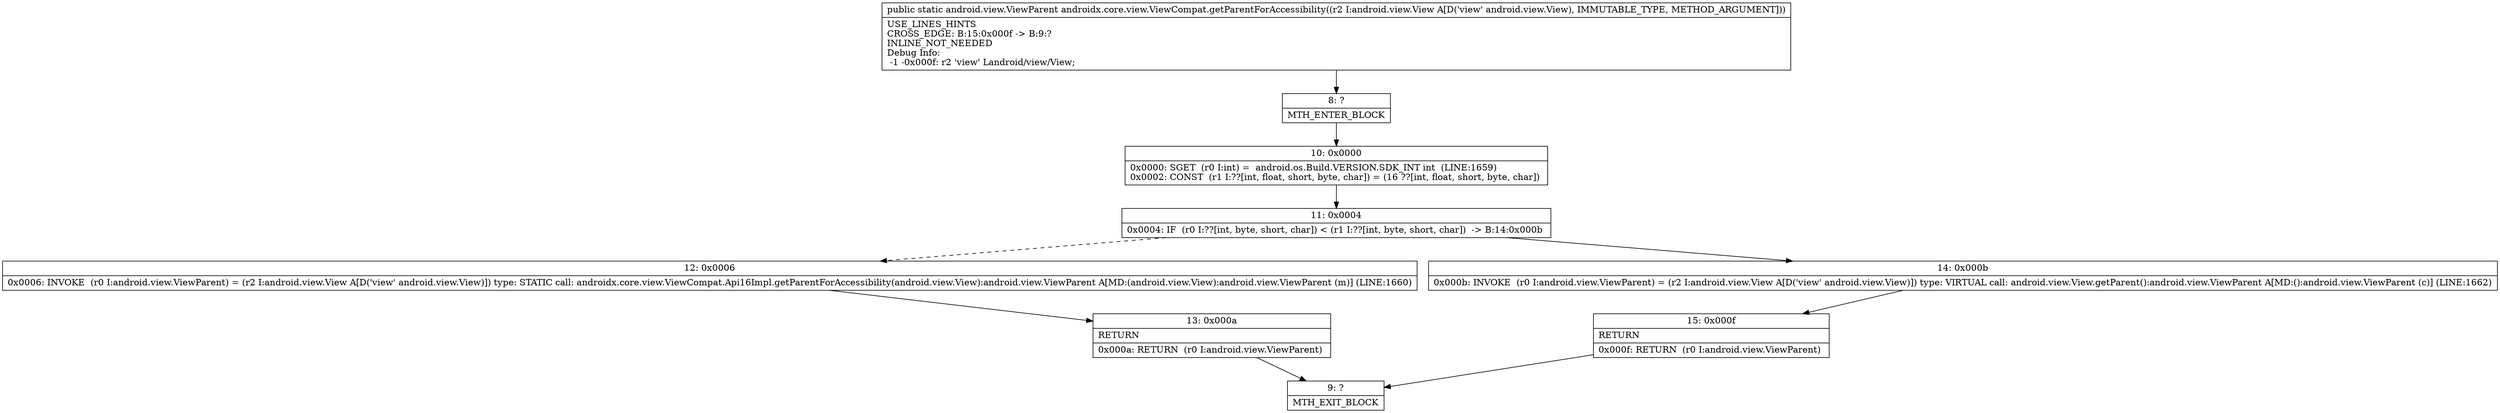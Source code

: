 digraph "CFG forandroidx.core.view.ViewCompat.getParentForAccessibility(Landroid\/view\/View;)Landroid\/view\/ViewParent;" {
Node_8 [shape=record,label="{8\:\ ?|MTH_ENTER_BLOCK\l}"];
Node_10 [shape=record,label="{10\:\ 0x0000|0x0000: SGET  (r0 I:int) =  android.os.Build.VERSION.SDK_INT int  (LINE:1659)\l0x0002: CONST  (r1 I:??[int, float, short, byte, char]) = (16 ??[int, float, short, byte, char]) \l}"];
Node_11 [shape=record,label="{11\:\ 0x0004|0x0004: IF  (r0 I:??[int, byte, short, char]) \< (r1 I:??[int, byte, short, char])  \-\> B:14:0x000b \l}"];
Node_12 [shape=record,label="{12\:\ 0x0006|0x0006: INVOKE  (r0 I:android.view.ViewParent) = (r2 I:android.view.View A[D('view' android.view.View)]) type: STATIC call: androidx.core.view.ViewCompat.Api16Impl.getParentForAccessibility(android.view.View):android.view.ViewParent A[MD:(android.view.View):android.view.ViewParent (m)] (LINE:1660)\l}"];
Node_13 [shape=record,label="{13\:\ 0x000a|RETURN\l|0x000a: RETURN  (r0 I:android.view.ViewParent) \l}"];
Node_9 [shape=record,label="{9\:\ ?|MTH_EXIT_BLOCK\l}"];
Node_14 [shape=record,label="{14\:\ 0x000b|0x000b: INVOKE  (r0 I:android.view.ViewParent) = (r2 I:android.view.View A[D('view' android.view.View)]) type: VIRTUAL call: android.view.View.getParent():android.view.ViewParent A[MD:():android.view.ViewParent (c)] (LINE:1662)\l}"];
Node_15 [shape=record,label="{15\:\ 0x000f|RETURN\l|0x000f: RETURN  (r0 I:android.view.ViewParent) \l}"];
MethodNode[shape=record,label="{public static android.view.ViewParent androidx.core.view.ViewCompat.getParentForAccessibility((r2 I:android.view.View A[D('view' android.view.View), IMMUTABLE_TYPE, METHOD_ARGUMENT]))  | USE_LINES_HINTS\lCROSS_EDGE: B:15:0x000f \-\> B:9:?\lINLINE_NOT_NEEDED\lDebug Info:\l  \-1 \-0x000f: r2 'view' Landroid\/view\/View;\l}"];
MethodNode -> Node_8;Node_8 -> Node_10;
Node_10 -> Node_11;
Node_11 -> Node_12[style=dashed];
Node_11 -> Node_14;
Node_12 -> Node_13;
Node_13 -> Node_9;
Node_14 -> Node_15;
Node_15 -> Node_9;
}

